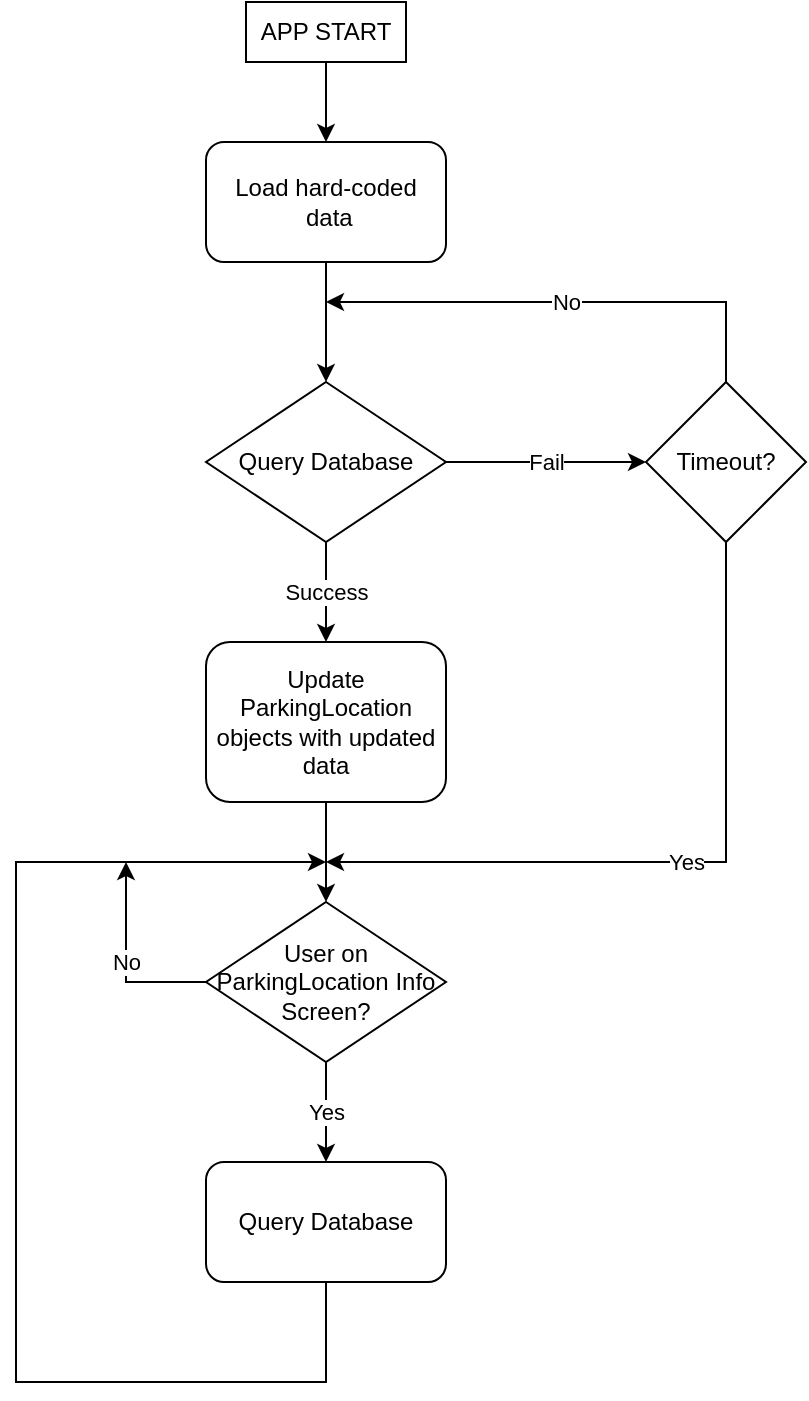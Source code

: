 <mxfile version="26.0.10">
  <diagram name="Page-1" id="_lXIfYCNIc4S8hdjQfiI">
    <mxGraphModel dx="1050" dy="565" grid="1" gridSize="10" guides="1" tooltips="1" connect="1" arrows="1" fold="1" page="1" pageScale="1" pageWidth="850" pageHeight="1100" math="0" shadow="0">
      <root>
        <mxCell id="0" />
        <mxCell id="1" parent="0" />
        <mxCell id="I4OJFFzY9877kSVY4KyF-1" value="Load hard-coded&lt;div&gt;&amp;nbsp;data&lt;/div&gt;" style="rounded=1;whiteSpace=wrap;html=1;" parent="1" vertex="1">
          <mxGeometry x="360" y="140" width="120" height="60" as="geometry" />
        </mxCell>
        <mxCell id="I4OJFFzY9877kSVY4KyF-2" value="Update ParkingLocation objects with updated data" style="rounded=1;whiteSpace=wrap;html=1;" parent="1" vertex="1">
          <mxGeometry x="360" y="390" width="120" height="80" as="geometry" />
        </mxCell>
        <mxCell id="I4OJFFzY9877kSVY4KyF-3" value="Query Database" style="rounded=1;whiteSpace=wrap;html=1;" parent="1" vertex="1">
          <mxGeometry x="360" y="650" width="120" height="60" as="geometry" />
        </mxCell>
        <mxCell id="I4OJFFzY9877kSVY4KyF-4" value="Query Database" style="rhombus;whiteSpace=wrap;html=1;" parent="1" vertex="1">
          <mxGeometry x="360" y="260" width="120" height="80" as="geometry" />
        </mxCell>
        <mxCell id="I4OJFFzY9877kSVY4KyF-5" value="" style="endArrow=classic;html=1;rounded=0;entryX=0.5;entryY=0;entryDx=0;entryDy=0;" parent="1" target="I4OJFFzY9877kSVY4KyF-1" edge="1">
          <mxGeometry width="50" height="50" relative="1" as="geometry">
            <mxPoint x="420" y="100" as="sourcePoint" />
            <mxPoint x="450" y="300" as="targetPoint" />
          </mxGeometry>
        </mxCell>
        <mxCell id="I4OJFFzY9877kSVY4KyF-6" value="Timeout?" style="rhombus;whiteSpace=wrap;html=1;" parent="1" vertex="1">
          <mxGeometry x="580" y="260" width="80" height="80" as="geometry" />
        </mxCell>
        <mxCell id="I4OJFFzY9877kSVY4KyF-7" value="User on ParkingLocation Info Screen?" style="rhombus;whiteSpace=wrap;html=1;" parent="1" vertex="1">
          <mxGeometry x="360" y="520" width="120" height="80" as="geometry" />
        </mxCell>
        <mxCell id="I4OJFFzY9877kSVY4KyF-8" value="" style="endArrow=classic;html=1;rounded=0;entryX=0.5;entryY=0;entryDx=0;entryDy=0;exitX=0.5;exitY=1;exitDx=0;exitDy=0;" parent="1" source="I4OJFFzY9877kSVY4KyF-1" target="I4OJFFzY9877kSVY4KyF-4" edge="1">
          <mxGeometry width="50" height="50" relative="1" as="geometry">
            <mxPoint x="350" y="490" as="sourcePoint" />
            <mxPoint x="400" y="440" as="targetPoint" />
          </mxGeometry>
        </mxCell>
        <mxCell id="I4OJFFzY9877kSVY4KyF-9" value="Fail" style="endArrow=classic;html=1;rounded=0;entryX=0;entryY=0.5;entryDx=0;entryDy=0;exitX=1;exitY=0.5;exitDx=0;exitDy=0;" parent="1" source="I4OJFFzY9877kSVY4KyF-4" target="I4OJFFzY9877kSVY4KyF-6" edge="1">
          <mxGeometry width="50" height="50" relative="1" as="geometry">
            <mxPoint x="350" y="490" as="sourcePoint" />
            <mxPoint x="400" y="440" as="targetPoint" />
          </mxGeometry>
        </mxCell>
        <mxCell id="I4OJFFzY9877kSVY4KyF-10" value="No" style="endArrow=classic;html=1;rounded=0;exitX=0.5;exitY=0;exitDx=0;exitDy=0;" parent="1" source="I4OJFFzY9877kSVY4KyF-6" edge="1">
          <mxGeometry width="50" height="50" relative="1" as="geometry">
            <mxPoint x="620" y="220" as="sourcePoint" />
            <mxPoint x="420" y="220" as="targetPoint" />
            <Array as="points">
              <mxPoint x="620" y="220" />
            </Array>
          </mxGeometry>
        </mxCell>
        <mxCell id="I4OJFFzY9877kSVY4KyF-11" value="Success" style="endArrow=classic;html=1;rounded=0;entryX=0.5;entryY=0;entryDx=0;entryDy=0;exitX=0.5;exitY=1;exitDx=0;exitDy=0;" parent="1" source="I4OJFFzY9877kSVY4KyF-4" target="I4OJFFzY9877kSVY4KyF-2" edge="1">
          <mxGeometry width="50" height="50" relative="1" as="geometry">
            <mxPoint x="350" y="490" as="sourcePoint" />
            <mxPoint x="400" y="440" as="targetPoint" />
          </mxGeometry>
        </mxCell>
        <mxCell id="I4OJFFzY9877kSVY4KyF-12" value="" style="endArrow=classic;html=1;rounded=0;entryX=0.5;entryY=0;entryDx=0;entryDy=0;exitX=0.5;exitY=1;exitDx=0;exitDy=0;" parent="1" source="I4OJFFzY9877kSVY4KyF-2" target="I4OJFFzY9877kSVY4KyF-7" edge="1">
          <mxGeometry width="50" height="50" relative="1" as="geometry">
            <mxPoint x="350" y="470" as="sourcePoint" />
            <mxPoint x="400" y="420" as="targetPoint" />
          </mxGeometry>
        </mxCell>
        <mxCell id="I4OJFFzY9877kSVY4KyF-13" value="Yes" style="endArrow=classic;html=1;rounded=0;exitX=0.5;exitY=1;exitDx=0;exitDy=0;" parent="1" source="I4OJFFzY9877kSVY4KyF-6" edge="1">
          <mxGeometry width="50" height="50" relative="1" as="geometry">
            <mxPoint x="350" y="470" as="sourcePoint" />
            <mxPoint x="420" y="500" as="targetPoint" />
            <Array as="points">
              <mxPoint x="620" y="500" />
            </Array>
          </mxGeometry>
        </mxCell>
        <mxCell id="I4OJFFzY9877kSVY4KyF-14" value="Yes" style="endArrow=classic;html=1;rounded=0;entryX=0.5;entryY=0;entryDx=0;entryDy=0;exitX=0.5;exitY=1;exitDx=0;exitDy=0;" parent="1" source="I4OJFFzY9877kSVY4KyF-7" target="I4OJFFzY9877kSVY4KyF-3" edge="1">
          <mxGeometry width="50" height="50" relative="1" as="geometry">
            <mxPoint x="350" y="520" as="sourcePoint" />
            <mxPoint x="400" y="470" as="targetPoint" />
          </mxGeometry>
        </mxCell>
        <mxCell id="I4OJFFzY9877kSVY4KyF-15" value="" style="endArrow=classic;html=1;rounded=0;exitX=0.5;exitY=1;exitDx=0;exitDy=0;" parent="1" edge="1" source="I4OJFFzY9877kSVY4KyF-3">
          <mxGeometry width="50" height="50" relative="1" as="geometry">
            <mxPoint x="405" y="710" as="sourcePoint" />
            <mxPoint x="420" y="500" as="targetPoint" />
            <Array as="points">
              <mxPoint x="420" y="760" />
              <mxPoint x="265" y="760" />
              <mxPoint x="265" y="500" />
            </Array>
          </mxGeometry>
        </mxCell>
        <mxCell id="I4OJFFzY9877kSVY4KyF-16" value="No" style="endArrow=classic;html=1;rounded=0;exitX=0;exitY=0.5;exitDx=0;exitDy=0;" parent="1" source="I4OJFFzY9877kSVY4KyF-7" edge="1">
          <mxGeometry width="50" height="50" relative="1" as="geometry">
            <mxPoint x="350" y="740" as="sourcePoint" />
            <mxPoint x="320" y="500" as="targetPoint" />
            <Array as="points">
              <mxPoint x="320" y="560" />
            </Array>
          </mxGeometry>
        </mxCell>
        <mxCell id="I4OJFFzY9877kSVY4KyF-18" value="APP START" style="rounded=0;whiteSpace=wrap;html=1;" parent="1" vertex="1">
          <mxGeometry x="380" y="70" width="80" height="30" as="geometry" />
        </mxCell>
      </root>
    </mxGraphModel>
  </diagram>
</mxfile>
